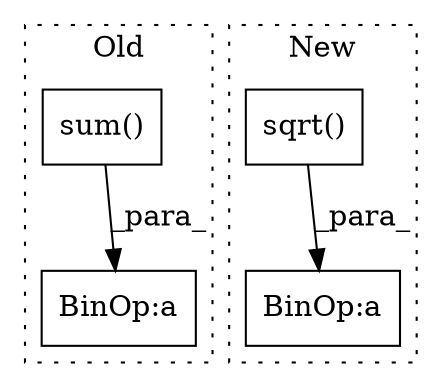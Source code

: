digraph G {
subgraph cluster0 {
1 [label="sum()" a="75" s="10793" l="13" shape="box"];
4 [label="BinOp:a" a="82" s="10806" l="3" shape="box"];
label = "Old";
style="dotted";
}
subgraph cluster1 {
2 [label="sqrt()" a="75" s="12526,12554" l="10,1" shape="box"];
3 [label="BinOp:a" a="82" s="12555" l="3" shape="box"];
label = "New";
style="dotted";
}
1 -> 4 [label="_para_"];
2 -> 3 [label="_para_"];
}
